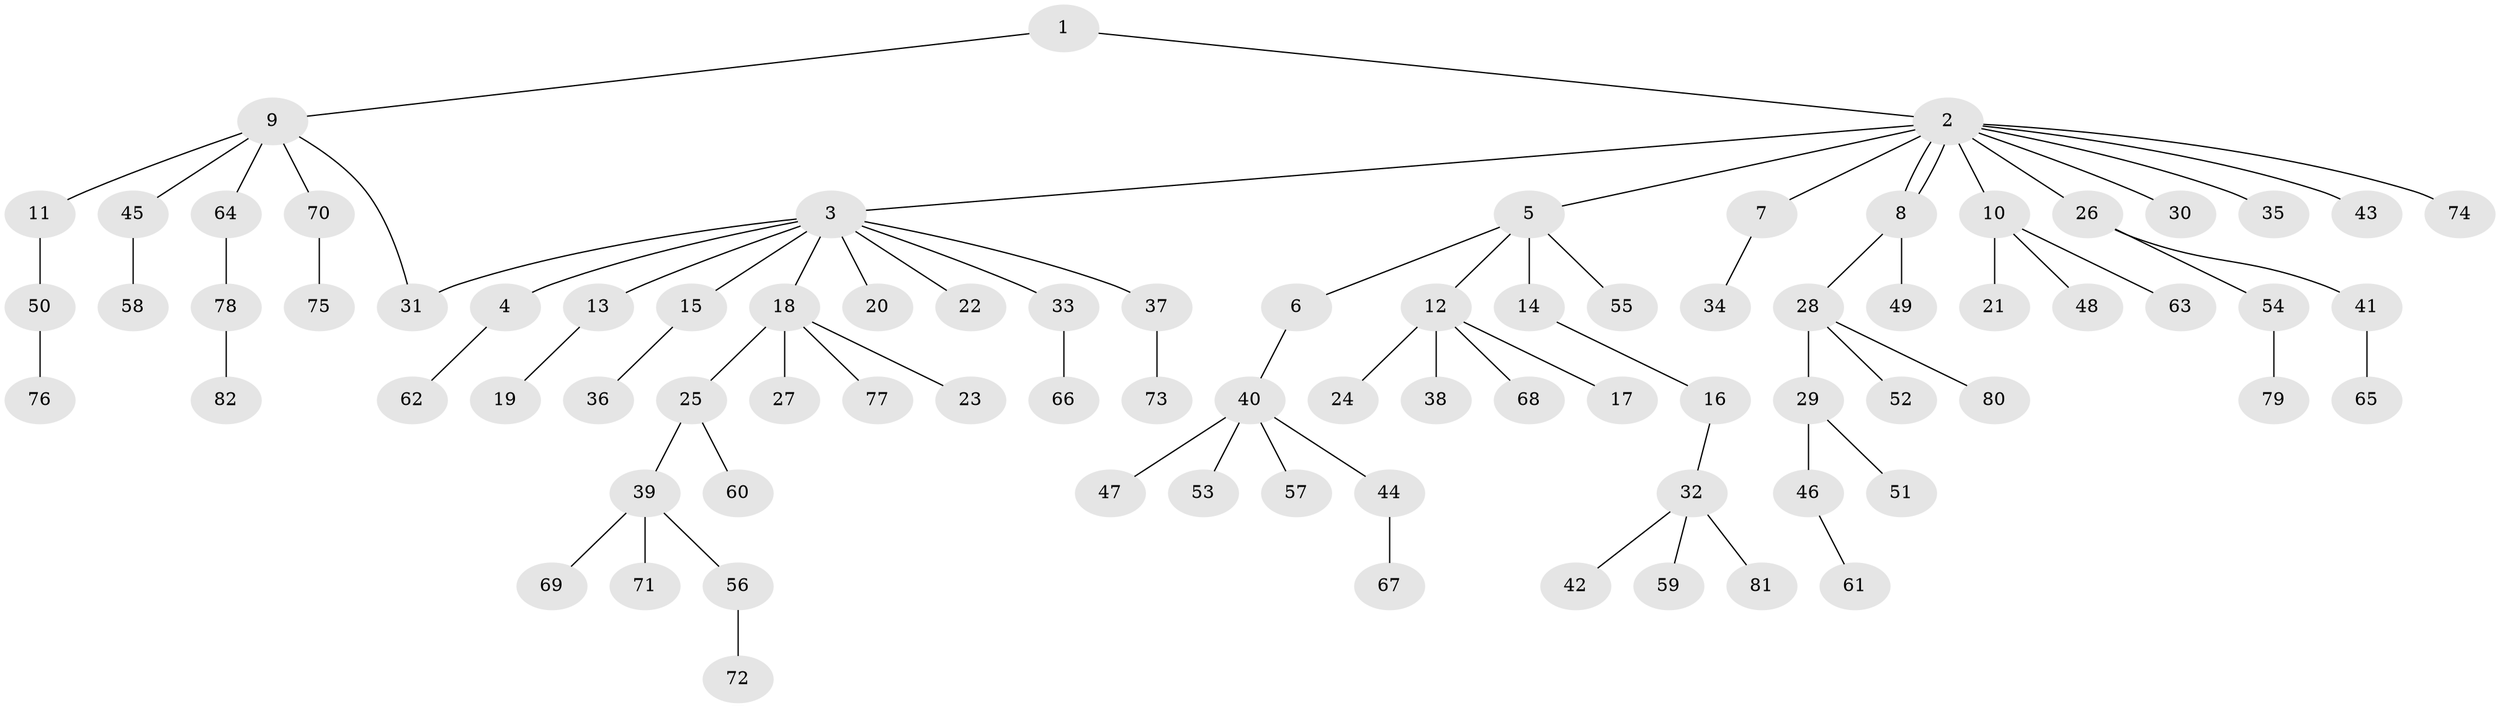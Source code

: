 // Generated by graph-tools (version 1.1) at 2025/35/03/09/25 02:35:21]
// undirected, 82 vertices, 83 edges
graph export_dot {
graph [start="1"]
  node [color=gray90,style=filled];
  1;
  2;
  3;
  4;
  5;
  6;
  7;
  8;
  9;
  10;
  11;
  12;
  13;
  14;
  15;
  16;
  17;
  18;
  19;
  20;
  21;
  22;
  23;
  24;
  25;
  26;
  27;
  28;
  29;
  30;
  31;
  32;
  33;
  34;
  35;
  36;
  37;
  38;
  39;
  40;
  41;
  42;
  43;
  44;
  45;
  46;
  47;
  48;
  49;
  50;
  51;
  52;
  53;
  54;
  55;
  56;
  57;
  58;
  59;
  60;
  61;
  62;
  63;
  64;
  65;
  66;
  67;
  68;
  69;
  70;
  71;
  72;
  73;
  74;
  75;
  76;
  77;
  78;
  79;
  80;
  81;
  82;
  1 -- 2;
  1 -- 9;
  2 -- 3;
  2 -- 5;
  2 -- 7;
  2 -- 8;
  2 -- 8;
  2 -- 10;
  2 -- 26;
  2 -- 30;
  2 -- 35;
  2 -- 43;
  2 -- 74;
  3 -- 4;
  3 -- 13;
  3 -- 15;
  3 -- 18;
  3 -- 20;
  3 -- 22;
  3 -- 31;
  3 -- 33;
  3 -- 37;
  4 -- 62;
  5 -- 6;
  5 -- 12;
  5 -- 14;
  5 -- 55;
  6 -- 40;
  7 -- 34;
  8 -- 28;
  8 -- 49;
  9 -- 11;
  9 -- 31;
  9 -- 45;
  9 -- 64;
  9 -- 70;
  10 -- 21;
  10 -- 48;
  10 -- 63;
  11 -- 50;
  12 -- 17;
  12 -- 24;
  12 -- 38;
  12 -- 68;
  13 -- 19;
  14 -- 16;
  15 -- 36;
  16 -- 32;
  18 -- 23;
  18 -- 25;
  18 -- 27;
  18 -- 77;
  25 -- 39;
  25 -- 60;
  26 -- 41;
  26 -- 54;
  28 -- 29;
  28 -- 52;
  28 -- 80;
  29 -- 46;
  29 -- 51;
  32 -- 42;
  32 -- 59;
  32 -- 81;
  33 -- 66;
  37 -- 73;
  39 -- 56;
  39 -- 69;
  39 -- 71;
  40 -- 44;
  40 -- 47;
  40 -- 53;
  40 -- 57;
  41 -- 65;
  44 -- 67;
  45 -- 58;
  46 -- 61;
  50 -- 76;
  54 -- 79;
  56 -- 72;
  64 -- 78;
  70 -- 75;
  78 -- 82;
}
